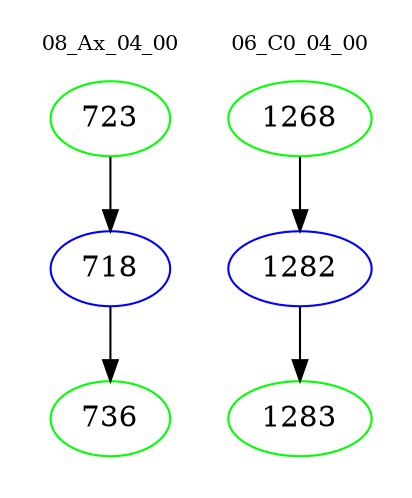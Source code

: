 digraph{
subgraph cluster_0 {
color = white
label = "08_Ax_04_00";
fontsize=10;
T0_723 [label="723", color="green"]
T0_723 -> T0_718 [color="black"]
T0_718 [label="718", color="blue"]
T0_718 -> T0_736 [color="black"]
T0_736 [label="736", color="green"]
}
subgraph cluster_1 {
color = white
label = "06_C0_04_00";
fontsize=10;
T1_1268 [label="1268", color="green"]
T1_1268 -> T1_1282 [color="black"]
T1_1282 [label="1282", color="blue"]
T1_1282 -> T1_1283 [color="black"]
T1_1283 [label="1283", color="green"]
}
}
